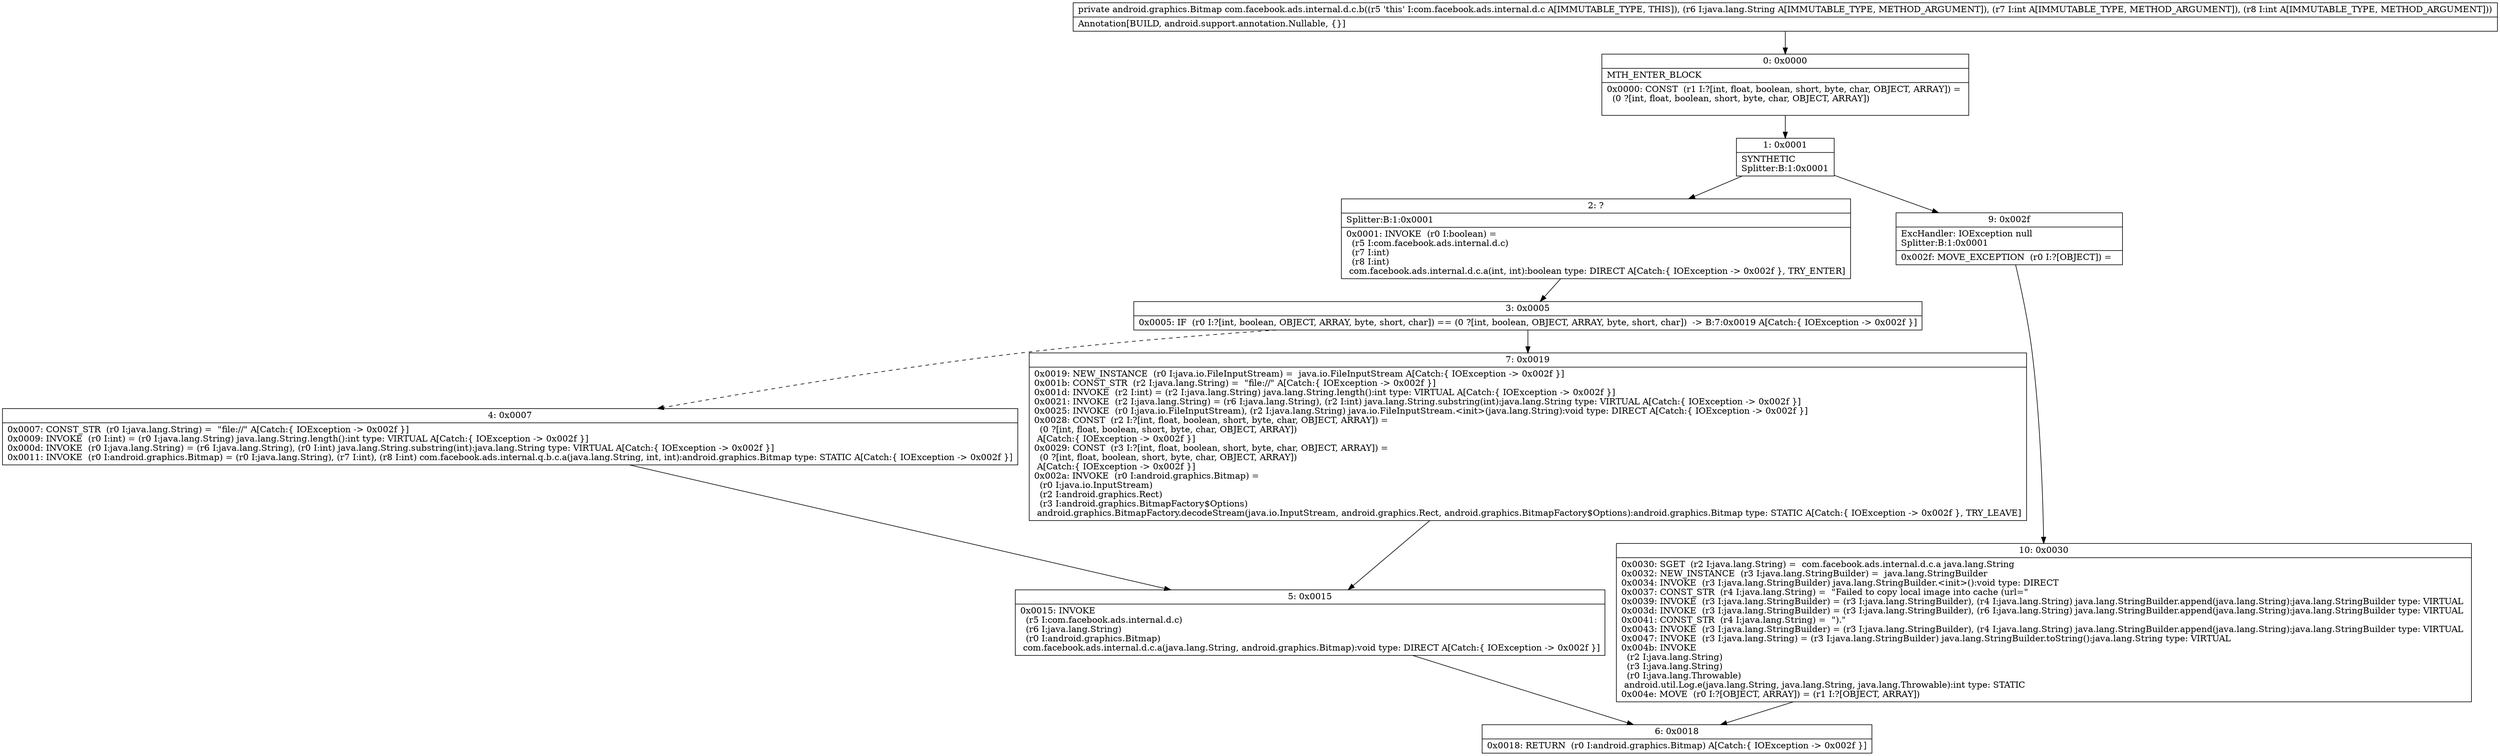 digraph "CFG forcom.facebook.ads.internal.d.c.b(Ljava\/lang\/String;II)Landroid\/graphics\/Bitmap;" {
Node_0 [shape=record,label="{0\:\ 0x0000|MTH_ENTER_BLOCK\l|0x0000: CONST  (r1 I:?[int, float, boolean, short, byte, char, OBJECT, ARRAY]) = \l  (0 ?[int, float, boolean, short, byte, char, OBJECT, ARRAY])\l \l}"];
Node_1 [shape=record,label="{1\:\ 0x0001|SYNTHETIC\lSplitter:B:1:0x0001\l}"];
Node_2 [shape=record,label="{2\:\ ?|Splitter:B:1:0x0001\l|0x0001: INVOKE  (r0 I:boolean) = \l  (r5 I:com.facebook.ads.internal.d.c)\l  (r7 I:int)\l  (r8 I:int)\l com.facebook.ads.internal.d.c.a(int, int):boolean type: DIRECT A[Catch:\{ IOException \-\> 0x002f \}, TRY_ENTER]\l}"];
Node_3 [shape=record,label="{3\:\ 0x0005|0x0005: IF  (r0 I:?[int, boolean, OBJECT, ARRAY, byte, short, char]) == (0 ?[int, boolean, OBJECT, ARRAY, byte, short, char])  \-\> B:7:0x0019 A[Catch:\{ IOException \-\> 0x002f \}]\l}"];
Node_4 [shape=record,label="{4\:\ 0x0007|0x0007: CONST_STR  (r0 I:java.lang.String) =  \"file:\/\/\" A[Catch:\{ IOException \-\> 0x002f \}]\l0x0009: INVOKE  (r0 I:int) = (r0 I:java.lang.String) java.lang.String.length():int type: VIRTUAL A[Catch:\{ IOException \-\> 0x002f \}]\l0x000d: INVOKE  (r0 I:java.lang.String) = (r6 I:java.lang.String), (r0 I:int) java.lang.String.substring(int):java.lang.String type: VIRTUAL A[Catch:\{ IOException \-\> 0x002f \}]\l0x0011: INVOKE  (r0 I:android.graphics.Bitmap) = (r0 I:java.lang.String), (r7 I:int), (r8 I:int) com.facebook.ads.internal.q.b.c.a(java.lang.String, int, int):android.graphics.Bitmap type: STATIC A[Catch:\{ IOException \-\> 0x002f \}]\l}"];
Node_5 [shape=record,label="{5\:\ 0x0015|0x0015: INVOKE  \l  (r5 I:com.facebook.ads.internal.d.c)\l  (r6 I:java.lang.String)\l  (r0 I:android.graphics.Bitmap)\l com.facebook.ads.internal.d.c.a(java.lang.String, android.graphics.Bitmap):void type: DIRECT A[Catch:\{ IOException \-\> 0x002f \}]\l}"];
Node_6 [shape=record,label="{6\:\ 0x0018|0x0018: RETURN  (r0 I:android.graphics.Bitmap) A[Catch:\{ IOException \-\> 0x002f \}]\l}"];
Node_7 [shape=record,label="{7\:\ 0x0019|0x0019: NEW_INSTANCE  (r0 I:java.io.FileInputStream) =  java.io.FileInputStream A[Catch:\{ IOException \-\> 0x002f \}]\l0x001b: CONST_STR  (r2 I:java.lang.String) =  \"file:\/\/\" A[Catch:\{ IOException \-\> 0x002f \}]\l0x001d: INVOKE  (r2 I:int) = (r2 I:java.lang.String) java.lang.String.length():int type: VIRTUAL A[Catch:\{ IOException \-\> 0x002f \}]\l0x0021: INVOKE  (r2 I:java.lang.String) = (r6 I:java.lang.String), (r2 I:int) java.lang.String.substring(int):java.lang.String type: VIRTUAL A[Catch:\{ IOException \-\> 0x002f \}]\l0x0025: INVOKE  (r0 I:java.io.FileInputStream), (r2 I:java.lang.String) java.io.FileInputStream.\<init\>(java.lang.String):void type: DIRECT A[Catch:\{ IOException \-\> 0x002f \}]\l0x0028: CONST  (r2 I:?[int, float, boolean, short, byte, char, OBJECT, ARRAY]) = \l  (0 ?[int, float, boolean, short, byte, char, OBJECT, ARRAY])\l A[Catch:\{ IOException \-\> 0x002f \}]\l0x0029: CONST  (r3 I:?[int, float, boolean, short, byte, char, OBJECT, ARRAY]) = \l  (0 ?[int, float, boolean, short, byte, char, OBJECT, ARRAY])\l A[Catch:\{ IOException \-\> 0x002f \}]\l0x002a: INVOKE  (r0 I:android.graphics.Bitmap) = \l  (r0 I:java.io.InputStream)\l  (r2 I:android.graphics.Rect)\l  (r3 I:android.graphics.BitmapFactory$Options)\l android.graphics.BitmapFactory.decodeStream(java.io.InputStream, android.graphics.Rect, android.graphics.BitmapFactory$Options):android.graphics.Bitmap type: STATIC A[Catch:\{ IOException \-\> 0x002f \}, TRY_LEAVE]\l}"];
Node_9 [shape=record,label="{9\:\ 0x002f|ExcHandler: IOException null\lSplitter:B:1:0x0001\l|0x002f: MOVE_EXCEPTION  (r0 I:?[OBJECT]) =  \l}"];
Node_10 [shape=record,label="{10\:\ 0x0030|0x0030: SGET  (r2 I:java.lang.String) =  com.facebook.ads.internal.d.c.a java.lang.String \l0x0032: NEW_INSTANCE  (r3 I:java.lang.StringBuilder) =  java.lang.StringBuilder \l0x0034: INVOKE  (r3 I:java.lang.StringBuilder) java.lang.StringBuilder.\<init\>():void type: DIRECT \l0x0037: CONST_STR  (r4 I:java.lang.String) =  \"Failed to copy local image into cache (url=\" \l0x0039: INVOKE  (r3 I:java.lang.StringBuilder) = (r3 I:java.lang.StringBuilder), (r4 I:java.lang.String) java.lang.StringBuilder.append(java.lang.String):java.lang.StringBuilder type: VIRTUAL \l0x003d: INVOKE  (r3 I:java.lang.StringBuilder) = (r3 I:java.lang.StringBuilder), (r6 I:java.lang.String) java.lang.StringBuilder.append(java.lang.String):java.lang.StringBuilder type: VIRTUAL \l0x0041: CONST_STR  (r4 I:java.lang.String) =  \").\" \l0x0043: INVOKE  (r3 I:java.lang.StringBuilder) = (r3 I:java.lang.StringBuilder), (r4 I:java.lang.String) java.lang.StringBuilder.append(java.lang.String):java.lang.StringBuilder type: VIRTUAL \l0x0047: INVOKE  (r3 I:java.lang.String) = (r3 I:java.lang.StringBuilder) java.lang.StringBuilder.toString():java.lang.String type: VIRTUAL \l0x004b: INVOKE  \l  (r2 I:java.lang.String)\l  (r3 I:java.lang.String)\l  (r0 I:java.lang.Throwable)\l android.util.Log.e(java.lang.String, java.lang.String, java.lang.Throwable):int type: STATIC \l0x004e: MOVE  (r0 I:?[OBJECT, ARRAY]) = (r1 I:?[OBJECT, ARRAY]) \l}"];
MethodNode[shape=record,label="{private android.graphics.Bitmap com.facebook.ads.internal.d.c.b((r5 'this' I:com.facebook.ads.internal.d.c A[IMMUTABLE_TYPE, THIS]), (r6 I:java.lang.String A[IMMUTABLE_TYPE, METHOD_ARGUMENT]), (r7 I:int A[IMMUTABLE_TYPE, METHOD_ARGUMENT]), (r8 I:int A[IMMUTABLE_TYPE, METHOD_ARGUMENT]))  | Annotation[BUILD, android.support.annotation.Nullable, \{\}]\l}"];
MethodNode -> Node_0;
Node_0 -> Node_1;
Node_1 -> Node_2;
Node_1 -> Node_9;
Node_2 -> Node_3;
Node_3 -> Node_4[style=dashed];
Node_3 -> Node_7;
Node_4 -> Node_5;
Node_5 -> Node_6;
Node_7 -> Node_5;
Node_9 -> Node_10;
Node_10 -> Node_6;
}

